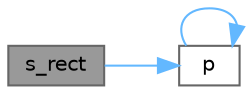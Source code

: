 digraph "s_rect"
{
 // LATEX_PDF_SIZE
  bgcolor="transparent";
  edge [fontname=Helvetica,fontsize=10,labelfontname=Helvetica,labelfontsize=10];
  node [fontname=Helvetica,fontsize=10,shape=box,height=0.2,width=0.4];
  rankdir="LR";
  Node1 [id="Node000001",label="s_rect",height=0.2,width=0.4,color="gray40", fillcolor="grey60", style="filled", fontcolor="black",tooltip=" "];
  Node1 -> Node2 [id="edge1_Node000001_Node000002",color="steelblue1",style="solid",tooltip=" "];
  Node2 [id="Node000002",label="p",height=0.2,width=0.4,color="grey40", fillcolor="white", style="filled",URL="$d9/d34/_g_u_i_tools_8cpp.html#a6a626c1dd0cfaa4ae2a9d4a6f2ca90d5",tooltip=" "];
  Node2 -> Node2 [id="edge2_Node000002_Node000002",color="steelblue1",style="solid",tooltip=" "];
}
